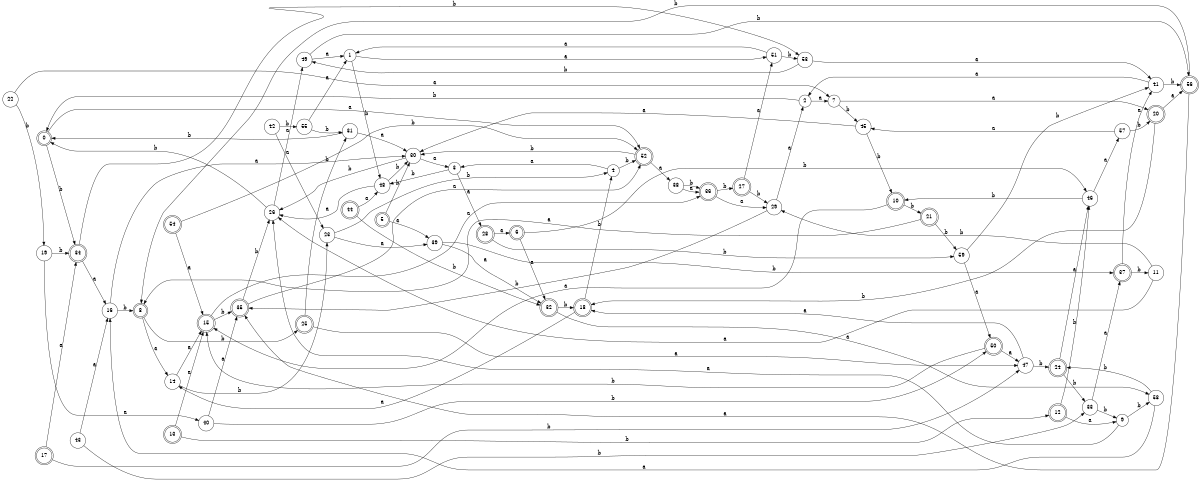 digraph n48_2 {
__start0 [label="" shape="none"];

rankdir=LR;
size="8,5";

s0 [style="rounded,filled", color="black", fillcolor="white" shape="doublecircle", label="0"];
s1 [style="filled", color="black", fillcolor="white" shape="circle", label="1"];
s2 [style="filled", color="black", fillcolor="white" shape="circle", label="2"];
s3 [style="filled", color="black", fillcolor="white" shape="circle", label="3"];
s4 [style="filled", color="black", fillcolor="white" shape="circle", label="4"];
s5 [style="rounded,filled", color="black", fillcolor="white" shape="doublecircle", label="5"];
s6 [style="rounded,filled", color="black", fillcolor="white" shape="doublecircle", label="6"];
s7 [style="filled", color="black", fillcolor="white" shape="circle", label="7"];
s8 [style="rounded,filled", color="black", fillcolor="white" shape="doublecircle", label="8"];
s9 [style="filled", color="black", fillcolor="white" shape="circle", label="9"];
s10 [style="rounded,filled", color="black", fillcolor="white" shape="doublecircle", label="10"];
s11 [style="filled", color="black", fillcolor="white" shape="circle", label="11"];
s12 [style="rounded,filled", color="black", fillcolor="white" shape="doublecircle", label="12"];
s13 [style="rounded,filled", color="black", fillcolor="white" shape="doublecircle", label="13"];
s14 [style="filled", color="black", fillcolor="white" shape="circle", label="14"];
s15 [style="rounded,filled", color="black", fillcolor="white" shape="doublecircle", label="15"];
s16 [style="filled", color="black", fillcolor="white" shape="circle", label="16"];
s17 [style="rounded,filled", color="black", fillcolor="white" shape="doublecircle", label="17"];
s18 [style="rounded,filled", color="black", fillcolor="white" shape="doublecircle", label="18"];
s19 [style="filled", color="black", fillcolor="white" shape="circle", label="19"];
s20 [style="rounded,filled", color="black", fillcolor="white" shape="doublecircle", label="20"];
s21 [style="rounded,filled", color="black", fillcolor="white" shape="doublecircle", label="21"];
s22 [style="filled", color="black", fillcolor="white" shape="circle", label="22"];
s23 [style="filled", color="black", fillcolor="white" shape="circle", label="23"];
s24 [style="rounded,filled", color="black", fillcolor="white" shape="doublecircle", label="24"];
s25 [style="rounded,filled", color="black", fillcolor="white" shape="doublecircle", label="25"];
s26 [style="filled", color="black", fillcolor="white" shape="circle", label="26"];
s27 [style="rounded,filled", color="black", fillcolor="white" shape="doublecircle", label="27"];
s28 [style="rounded,filled", color="black", fillcolor="white" shape="doublecircle", label="28"];
s29 [style="filled", color="black", fillcolor="white" shape="circle", label="29"];
s30 [style="filled", color="black", fillcolor="white" shape="circle", label="30"];
s31 [style="filled", color="black", fillcolor="white" shape="circle", label="31"];
s32 [style="rounded,filled", color="black", fillcolor="white" shape="doublecircle", label="32"];
s33 [style="filled", color="black", fillcolor="white" shape="circle", label="33"];
s34 [style="rounded,filled", color="black", fillcolor="white" shape="doublecircle", label="34"];
s35 [style="rounded,filled", color="black", fillcolor="white" shape="doublecircle", label="35"];
s36 [style="rounded,filled", color="black", fillcolor="white" shape="doublecircle", label="36"];
s37 [style="rounded,filled", color="black", fillcolor="white" shape="doublecircle", label="37"];
s38 [style="filled", color="black", fillcolor="white" shape="circle", label="38"];
s39 [style="filled", color="black", fillcolor="white" shape="circle", label="39"];
s40 [style="filled", color="black", fillcolor="white" shape="circle", label="40"];
s41 [style="filled", color="black", fillcolor="white" shape="circle", label="41"];
s42 [style="filled", color="black", fillcolor="white" shape="circle", label="42"];
s43 [style="filled", color="black", fillcolor="white" shape="circle", label="43"];
s44 [style="rounded,filled", color="black", fillcolor="white" shape="doublecircle", label="44"];
s45 [style="filled", color="black", fillcolor="white" shape="circle", label="45"];
s46 [style="filled", color="black", fillcolor="white" shape="circle", label="46"];
s47 [style="filled", color="black", fillcolor="white" shape="circle", label="47"];
s48 [style="filled", color="black", fillcolor="white" shape="circle", label="48"];
s49 [style="filled", color="black", fillcolor="white" shape="circle", label="49"];
s50 [style="rounded,filled", color="black", fillcolor="white" shape="doublecircle", label="50"];
s51 [style="filled", color="black", fillcolor="white" shape="circle", label="51"];
s52 [style="rounded,filled", color="black", fillcolor="white" shape="doublecircle", label="52"];
s53 [style="filled", color="black", fillcolor="white" shape="circle", label="53"];
s54 [style="rounded,filled", color="black", fillcolor="white" shape="doublecircle", label="54"];
s55 [style="filled", color="black", fillcolor="white" shape="circle", label="55"];
s56 [style="rounded,filled", color="black", fillcolor="white" shape="doublecircle", label="56"];
s57 [style="filled", color="black", fillcolor="white" shape="circle", label="57"];
s58 [style="filled", color="black", fillcolor="white" shape="circle", label="58"];
s59 [style="filled", color="black", fillcolor="white" shape="circle", label="59"];
s0 -> s52 [label="a"];
s0 -> s34 [label="b"];
s1 -> s51 [label="a"];
s1 -> s48 [label="b"];
s2 -> s7 [label="a"];
s2 -> s0 [label="b"];
s3 -> s28 [label="a"];
s3 -> s48 [label="b"];
s4 -> s3 [label="a"];
s4 -> s52 [label="b"];
s5 -> s39 [label="a"];
s5 -> s30 [label="b"];
s6 -> s32 [label="a"];
s6 -> s46 [label="b"];
s7 -> s20 [label="a"];
s7 -> s45 [label="b"];
s8 -> s14 [label="a"];
s8 -> s25 [label="b"];
s9 -> s26 [label="a"];
s9 -> s58 [label="b"];
s10 -> s15 [label="a"];
s10 -> s21 [label="b"];
s11 -> s26 [label="a"];
s11 -> s29 [label="b"];
s12 -> s9 [label="a"];
s12 -> s46 [label="b"];
s13 -> s15 [label="a"];
s13 -> s12 [label="b"];
s14 -> s15 [label="a"];
s14 -> s23 [label="b"];
s15 -> s36 [label="a"];
s15 -> s35 [label="b"];
s16 -> s30 [label="a"];
s16 -> s8 [label="b"];
s17 -> s34 [label="a"];
s17 -> s47 [label="b"];
s18 -> s14 [label="a"];
s18 -> s4 [label="b"];
s19 -> s40 [label="a"];
s19 -> s34 [label="b"];
s20 -> s56 [label="a"];
s20 -> s18 [label="b"];
s21 -> s8 [label="a"];
s21 -> s59 [label="b"];
s22 -> s7 [label="a"];
s22 -> s19 [label="b"];
s23 -> s39 [label="a"];
s23 -> s4 [label="b"];
s24 -> s46 [label="a"];
s24 -> s33 [label="b"];
s25 -> s47 [label="a"];
s25 -> s31 [label="b"];
s26 -> s49 [label="a"];
s26 -> s0 [label="b"];
s27 -> s51 [label="a"];
s27 -> s29 [label="b"];
s28 -> s6 [label="a"];
s28 -> s59 [label="b"];
s29 -> s2 [label="a"];
s29 -> s35 [label="b"];
s30 -> s3 [label="a"];
s30 -> s26 [label="b"];
s31 -> s30 [label="a"];
s31 -> s0 [label="b"];
s32 -> s58 [label="a"];
s32 -> s18 [label="b"];
s33 -> s37 [label="a"];
s33 -> s9 [label="b"];
s34 -> s16 [label="a"];
s34 -> s53 [label="b"];
s35 -> s52 [label="a"];
s35 -> s26 [label="b"];
s36 -> s29 [label="a"];
s36 -> s27 [label="b"];
s37 -> s41 [label="a"];
s37 -> s11 [label="b"];
s38 -> s36 [label="a"];
s38 -> s36 [label="b"];
s39 -> s32 [label="a"];
s39 -> s37 [label="b"];
s40 -> s35 [label="a"];
s40 -> s50 [label="b"];
s41 -> s2 [label="a"];
s41 -> s56 [label="b"];
s42 -> s23 [label="a"];
s42 -> s55 [label="b"];
s43 -> s16 [label="a"];
s43 -> s33 [label="b"];
s44 -> s48 [label="a"];
s44 -> s32 [label="b"];
s45 -> s30 [label="a"];
s45 -> s10 [label="b"];
s46 -> s57 [label="a"];
s46 -> s10 [label="b"];
s47 -> s18 [label="a"];
s47 -> s24 [label="b"];
s48 -> s26 [label="a"];
s48 -> s30 [label="b"];
s49 -> s1 [label="a"];
s49 -> s56 [label="b"];
s50 -> s47 [label="a"];
s50 -> s15 [label="b"];
s51 -> s1 [label="a"];
s51 -> s53 [label="b"];
s52 -> s38 [label="a"];
s52 -> s30 [label="b"];
s53 -> s41 [label="a"];
s53 -> s49 [label="b"];
s54 -> s15 [label="a"];
s54 -> s52 [label="b"];
s55 -> s1 [label="a"];
s55 -> s31 [label="b"];
s56 -> s35 [label="a"];
s56 -> s8 [label="b"];
s57 -> s45 [label="a"];
s57 -> s20 [label="b"];
s58 -> s16 [label="a"];
s58 -> s24 [label="b"];
s59 -> s50 [label="a"];
s59 -> s41 [label="b"];

}